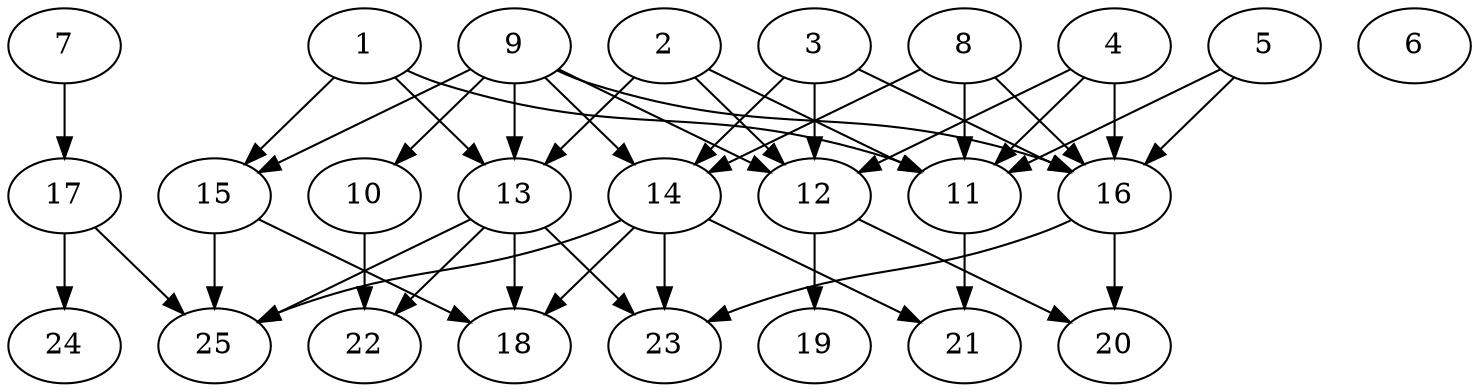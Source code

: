 // DAG automatically generated by daggen at Thu Oct  3 14:00:39 2019
// ./daggen --dot -n 25 --ccr 0.4 --fat 0.7 --regular 0.9 --density 0.5 --mindata 5242880 --maxdata 52428800 
digraph G {
  1 [size="71262720", alpha="0.01", expect_size="28505088"] 
  1 -> 11 [size ="28505088"]
  1 -> 13 [size ="28505088"]
  1 -> 15 [size ="28505088"]
  2 [size="77550080", alpha="0.05", expect_size="31020032"] 
  2 -> 11 [size ="31020032"]
  2 -> 12 [size ="31020032"]
  2 -> 13 [size ="31020032"]
  3 [size="100938240", alpha="0.07", expect_size="40375296"] 
  3 -> 12 [size ="40375296"]
  3 -> 14 [size ="40375296"]
  3 -> 16 [size ="40375296"]
  4 [size="63577600", alpha="0.00", expect_size="25431040"] 
  4 -> 11 [size ="25431040"]
  4 -> 12 [size ="25431040"]
  4 -> 16 [size ="25431040"]
  5 [size="123770880", alpha="0.18", expect_size="49508352"] 
  5 -> 11 [size ="49508352"]
  5 -> 16 [size ="49508352"]
  6 [size="65697280", alpha="0.01", expect_size="26278912"] 
  7 [size="66931200", alpha="0.18", expect_size="26772480"] 
  7 -> 17 [size ="26772480"]
  8 [size="68413440", alpha="0.03", expect_size="27365376"] 
  8 -> 11 [size ="27365376"]
  8 -> 14 [size ="27365376"]
  8 -> 16 [size ="27365376"]
  9 [size="15513600", alpha="0.03", expect_size="6205440"] 
  9 -> 10 [size ="6205440"]
  9 -> 12 [size ="6205440"]
  9 -> 13 [size ="6205440"]
  9 -> 14 [size ="6205440"]
  9 -> 15 [size ="6205440"]
  9 -> 16 [size ="6205440"]
  10 [size="69089280", alpha="0.09", expect_size="27635712"] 
  10 -> 22 [size ="27635712"]
  11 [size="81830400", alpha="0.06", expect_size="32732160"] 
  11 -> 21 [size ="32732160"]
  12 [size="86202880", alpha="0.17", expect_size="34481152"] 
  12 -> 19 [size ="34481152"]
  12 -> 20 [size ="34481152"]
  13 [size="116218880", alpha="0.06", expect_size="46487552"] 
  13 -> 18 [size ="46487552"]
  13 -> 22 [size ="46487552"]
  13 -> 23 [size ="46487552"]
  13 -> 25 [size ="46487552"]
  14 [size="38566400", alpha="0.12", expect_size="15426560"] 
  14 -> 18 [size ="15426560"]
  14 -> 21 [size ="15426560"]
  14 -> 23 [size ="15426560"]
  14 -> 25 [size ="15426560"]
  15 [size="41469440", alpha="0.15", expect_size="16587776"] 
  15 -> 18 [size ="16587776"]
  15 -> 25 [size ="16587776"]
  16 [size="27886080", alpha="0.07", expect_size="11154432"] 
  16 -> 20 [size ="11154432"]
  16 -> 23 [size ="11154432"]
  17 [size="35901440", alpha="0.04", expect_size="14360576"] 
  17 -> 24 [size ="14360576"]
  17 -> 25 [size ="14360576"]
  18 [size="24657920", alpha="0.15", expect_size="9863168"] 
  19 [size="43069440", alpha="0.10", expect_size="17227776"] 
  20 [size="58718720", alpha="0.00", expect_size="23487488"] 
  21 [size="113853440", alpha="0.00", expect_size="45541376"] 
  22 [size="29608960", alpha="0.12", expect_size="11843584"] 
  23 [size="13824000", alpha="0.18", expect_size="5529600"] 
  24 [size="48478720", alpha="0.13", expect_size="19391488"] 
  25 [size="116410880", alpha="0.06", expect_size="46564352"] 
}
